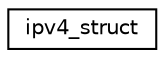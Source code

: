 digraph "Graphical Class Hierarchy"
{
  edge [fontname="Helvetica",fontsize="10",labelfontname="Helvetica",labelfontsize="10"];
  node [fontname="Helvetica",fontsize="10",shape=record];
  rankdir="LR";
  Node0 [label="ipv4_struct",height=0.2,width=0.4,color="black", fillcolor="white", style="filled",URL="$structipv4__struct.html"];
}
